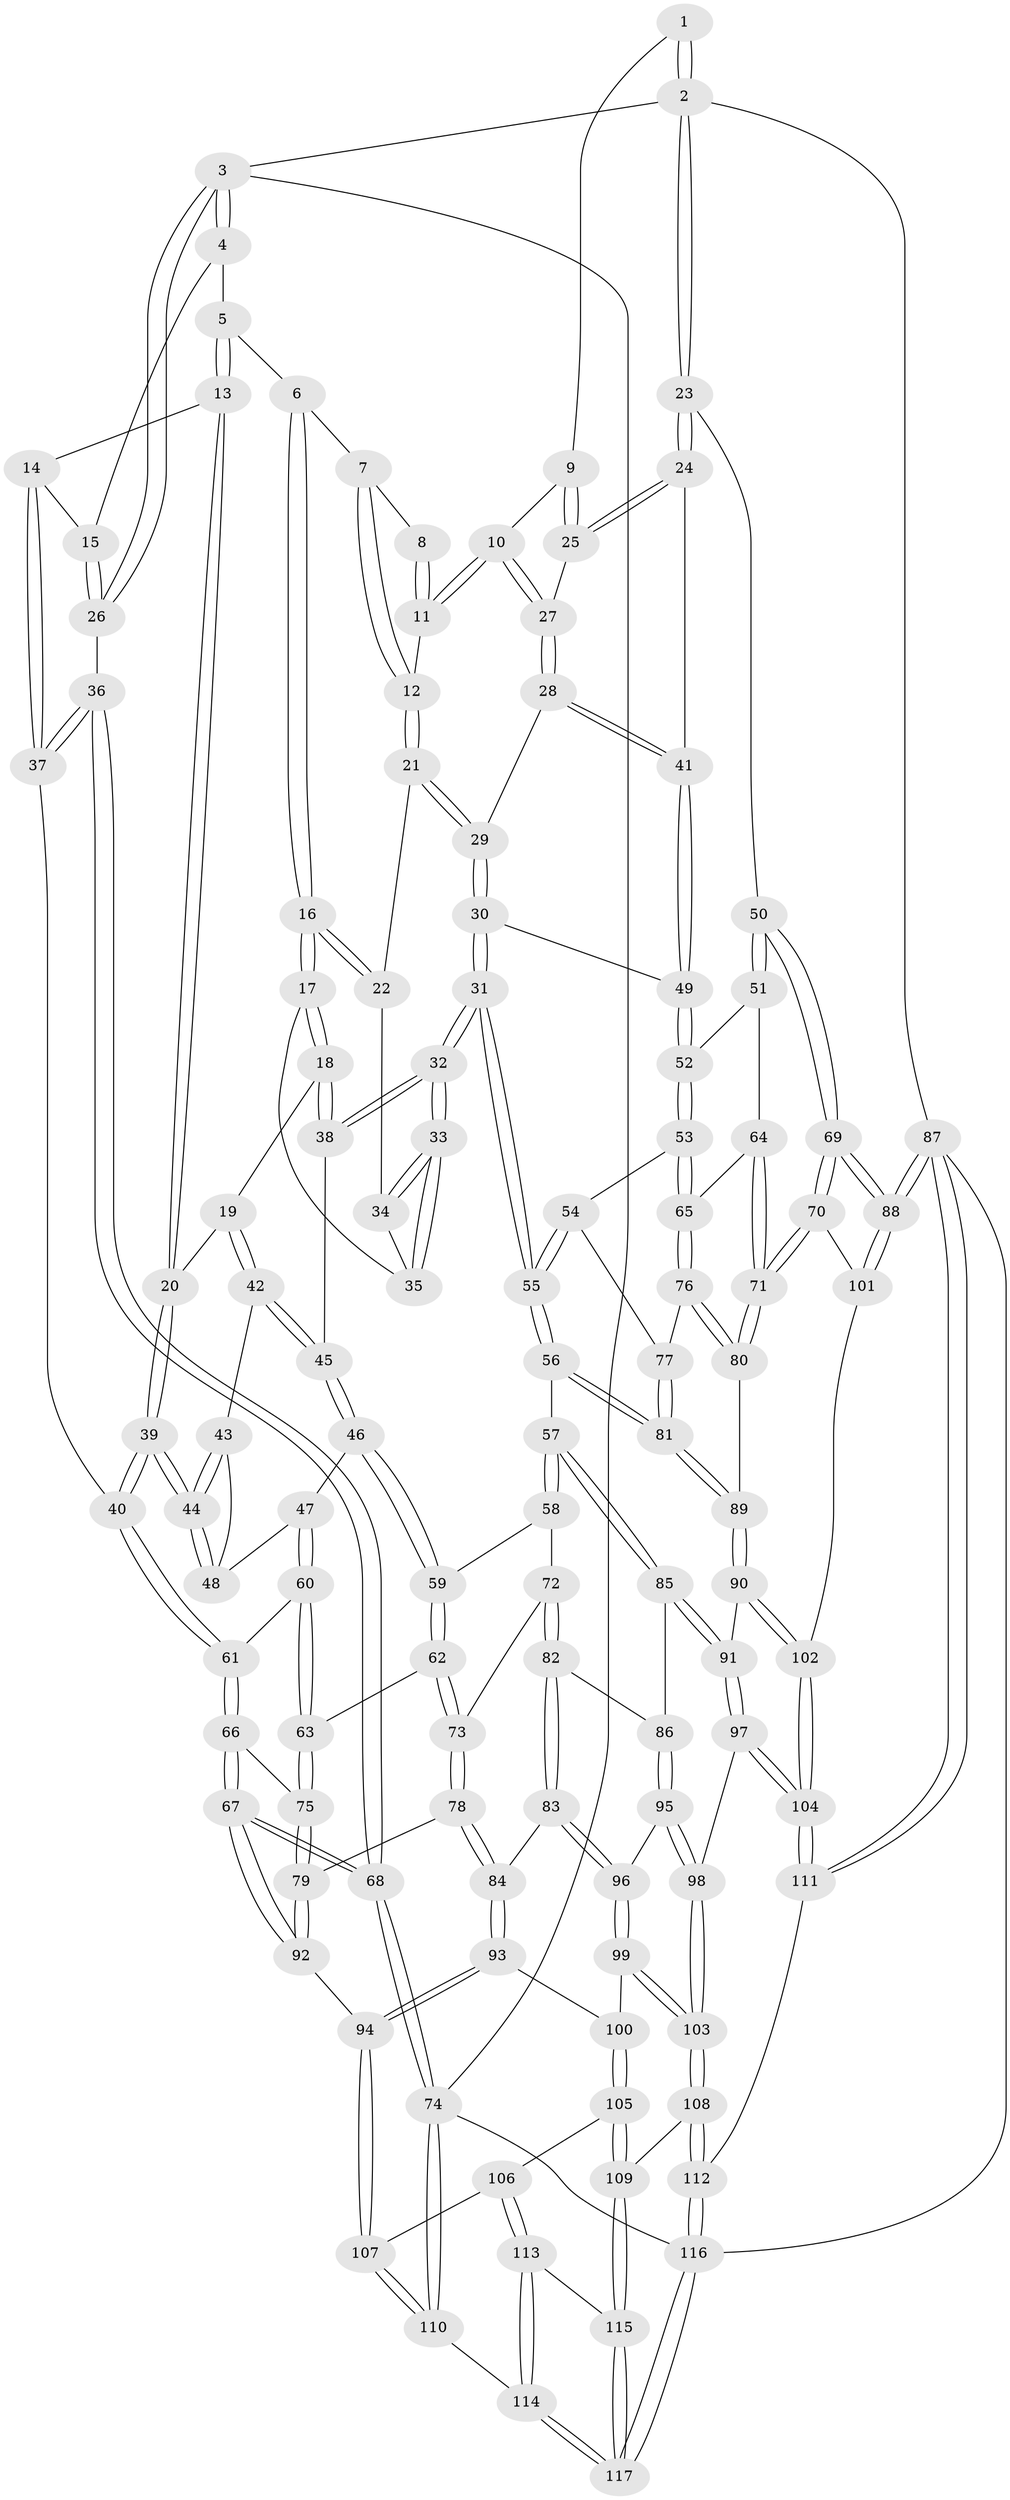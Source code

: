 // coarse degree distribution, {3: 0.43661971830985913, 2: 0.056338028169014086, 4: 0.49295774647887325, 5: 0.014084507042253521}
// Generated by graph-tools (version 1.1) at 2025/38/03/04/25 23:38:31]
// undirected, 117 vertices, 289 edges
graph export_dot {
  node [color=gray90,style=filled];
  1 [pos="+0.9598431794047558+0"];
  2 [pos="+1+0"];
  3 [pos="+0+0"];
  4 [pos="+0.2400325685668771+0"];
  5 [pos="+0.3055275948562717+0"];
  6 [pos="+0.4488926788454273+0"];
  7 [pos="+0.5858739598341186+0"];
  8 [pos="+0.7197248534158561+0"];
  9 [pos="+0.865763644100692+0.016835379746162577"];
  10 [pos="+0.7876798466025412+0.057680612923385305"];
  11 [pos="+0.7679500190479684+0.02970410216710926"];
  12 [pos="+0.646583827779959+0.029075161835546093"];
  13 [pos="+0.28137750999033845+0.14330209086492304"];
  14 [pos="+0.16743525718890806+0.11690614421301385"];
  15 [pos="+0.17434491824862583+0.0375091113672161"];
  16 [pos="+0.4521609124782983+0.052278121306725926"];
  17 [pos="+0.42821195285026253+0.12514569453989222"];
  18 [pos="+0.3771594880737609+0.16090367737533723"];
  19 [pos="+0.3208632592789411+0.1635905247567979"];
  20 [pos="+0.28964888411441275+0.1508418512808984"];
  21 [pos="+0.6464377289430518+0.04850027862177015"];
  22 [pos="+0.5865509860316785+0.09192015472115486"];
  23 [pos="+1+0.15973534210811044"];
  24 [pos="+1+0.1793602694607958"];
  25 [pos="+0.9178298521858632+0.10708212479210652"];
  26 [pos="+0+0"];
  27 [pos="+0.7581378996621068+0.15883041067800274"];
  28 [pos="+0.7468658792867606+0.1716548320876801"];
  29 [pos="+0.739824594893802+0.1763091928098277"];
  30 [pos="+0.7031296024642738+0.2554306557685354"];
  31 [pos="+0.6341436870054467+0.30689710060462"];
  32 [pos="+0.6299979915035098+0.30400201719034053"];
  33 [pos="+0.6114217244045489+0.2769139620531228"];
  34 [pos="+0.5829964929002853+0.1160870637414715"];
  35 [pos="+0.47311055106172356+0.1536975114381182"];
  36 [pos="+0+0.15560296843799973"];
  37 [pos="+0+0.20715185149673526"];
  38 [pos="+0.42424295938212747+0.2922133314010147"];
  39 [pos="+0.1413739827916087+0.344270632404163"];
  40 [pos="+0.13538346301692866+0.3457849716922899"];
  41 [pos="+0.9762077524039849+0.23639339629725153"];
  42 [pos="+0.31010579138849875+0.22898148629347376"];
  43 [pos="+0.2998083351934677+0.24970594103687602"];
  44 [pos="+0.14597112996788245+0.3444001094033103"];
  45 [pos="+0.37287696978522517+0.36109477922748057"];
  46 [pos="+0.3663795555333339+0.3750605470162943"];
  47 [pos="+0.32396380571324274+0.3812863185495399"];
  48 [pos="+0.28679703153549724+0.36394048505225834"];
  49 [pos="+0.8831104292759497+0.3239008797698447"];
  50 [pos="+1+0.37693766468539014"];
  51 [pos="+0.9713604195285437+0.4220048001083718"];
  52 [pos="+0.8866600994480689+0.3788253714108855"];
  53 [pos="+0.82857263518139+0.45698126296568475"];
  54 [pos="+0.7956820165303369+0.4605549776789726"];
  55 [pos="+0.6288794255788142+0.4394735590575303"];
  56 [pos="+0.6111994665743339+0.46852206343206304"];
  57 [pos="+0.5993813042188119+0.47702907880160095"];
  58 [pos="+0.42731103574061285+0.4279413765478433"];
  59 [pos="+0.40510343342446165+0.41477613761977145"];
  60 [pos="+0.29175059053692887+0.47103385153053395"];
  61 [pos="+0.13389546064740926+0.42621795549267866"];
  62 [pos="+0.3443423040705257+0.5114876012582111"];
  63 [pos="+0.29351839157441595+0.4912280095785405"];
  64 [pos="+0.9596730169418427+0.45660193914916786"];
  65 [pos="+0.8794916632029739+0.5123968280464828"];
  66 [pos="+0.12210472006025841+0.48123190438698205"];
  67 [pos="+0+0.6524257084398258"];
  68 [pos="+0+0.6867471207170944"];
  69 [pos="+1+0.6856750273615982"];
  70 [pos="+1+0.6687010114949403"];
  71 [pos="+1+0.6384264872793071"];
  72 [pos="+0.3843747100927555+0.5410383988077452"];
  73 [pos="+0.3476685581261391+0.5157950563569065"];
  74 [pos="+0+0.7350524473067672"];
  75 [pos="+0.22819386771086062+0.5720046789077973"];
  76 [pos="+0.8989167132039758+0.5572726287410598"];
  77 [pos="+0.8009318197950961+0.5611132113857791"];
  78 [pos="+0.28646856286053585+0.6151395597690188"];
  79 [pos="+0.2321096027966747+0.584861736450859"];
  80 [pos="+0.9226408391921357+0.5941339903124224"];
  81 [pos="+0.7596016271019732+0.6376007318514599"];
  82 [pos="+0.4050539358446076+0.5754573479576885"];
  83 [pos="+0.33243124984646855+0.637691381149575"];
  84 [pos="+0.30580734589209074+0.6303850648895478"];
  85 [pos="+0.5537752975564768+0.5594251817759489"];
  86 [pos="+0.5152757117337404+0.5790095590118057"];
  87 [pos="+1+1"];
  88 [pos="+1+1"];
  89 [pos="+0.7636600838270595+0.6461020714580116"];
  90 [pos="+0.7557802161010141+0.7047735161116586"];
  91 [pos="+0.6017517138380186+0.6962408148595116"];
  92 [pos="+0.1535670500383998+0.682296662681839"];
  93 [pos="+0.26950440704591494+0.6922573941707947"];
  94 [pos="+0.20292990883935003+0.7540474336047582"];
  95 [pos="+0.4415409421842987+0.7175563599381282"];
  96 [pos="+0.3651640728424744+0.6966099319701643"];
  97 [pos="+0.5812103765942218+0.7515644634988535"];
  98 [pos="+0.4797652044405894+0.7951170920508503"];
  99 [pos="+0.3257695277167249+0.7581205894404299"];
  100 [pos="+0.321076501253259+0.7609861806633604"];
  101 [pos="+0.8136339010827911+0.8135040752375512"];
  102 [pos="+0.8036378162695529+0.8137328898783596"];
  103 [pos="+0.46049798921286783+0.8500942998586645"];
  104 [pos="+0.7150628660692131+0.9005881921951193"];
  105 [pos="+0.27652323896635045+0.7994696644263937"];
  106 [pos="+0.22060845153024433+0.8171231270878605"];
  107 [pos="+0.21732759582206165+0.8118336521999094"];
  108 [pos="+0.45777063529520967+0.8721753463206218"];
  109 [pos="+0.40215407790904195+0.8683102038441933"];
  110 [pos="+0+0.7404235153262729"];
  111 [pos="+0.6138967866874473+1"];
  112 [pos="+0.558492998768622+1"];
  113 [pos="+0.2131714921890305+0.8673325253635255"];
  114 [pos="+0+0.7515829173517337"];
  115 [pos="+0.209286611717662+0.9347177251985629"];
  116 [pos="+0.2343633186169904+1"];
  117 [pos="+0.1946915082116201+0.9819145060936196"];
  1 -- 2;
  1 -- 2;
  1 -- 9;
  2 -- 3;
  2 -- 23;
  2 -- 23;
  2 -- 87;
  3 -- 4;
  3 -- 4;
  3 -- 26;
  3 -- 26;
  3 -- 74;
  4 -- 5;
  4 -- 15;
  5 -- 6;
  5 -- 13;
  5 -- 13;
  6 -- 7;
  6 -- 16;
  6 -- 16;
  7 -- 8;
  7 -- 12;
  7 -- 12;
  8 -- 11;
  8 -- 11;
  9 -- 10;
  9 -- 25;
  9 -- 25;
  10 -- 11;
  10 -- 11;
  10 -- 27;
  10 -- 27;
  11 -- 12;
  12 -- 21;
  12 -- 21;
  13 -- 14;
  13 -- 20;
  13 -- 20;
  14 -- 15;
  14 -- 37;
  14 -- 37;
  15 -- 26;
  15 -- 26;
  16 -- 17;
  16 -- 17;
  16 -- 22;
  16 -- 22;
  17 -- 18;
  17 -- 18;
  17 -- 35;
  18 -- 19;
  18 -- 38;
  18 -- 38;
  19 -- 20;
  19 -- 42;
  19 -- 42;
  20 -- 39;
  20 -- 39;
  21 -- 22;
  21 -- 29;
  21 -- 29;
  22 -- 34;
  23 -- 24;
  23 -- 24;
  23 -- 50;
  24 -- 25;
  24 -- 25;
  24 -- 41;
  25 -- 27;
  26 -- 36;
  27 -- 28;
  27 -- 28;
  28 -- 29;
  28 -- 41;
  28 -- 41;
  29 -- 30;
  29 -- 30;
  30 -- 31;
  30 -- 31;
  30 -- 49;
  31 -- 32;
  31 -- 32;
  31 -- 55;
  31 -- 55;
  32 -- 33;
  32 -- 33;
  32 -- 38;
  32 -- 38;
  33 -- 34;
  33 -- 34;
  33 -- 35;
  33 -- 35;
  34 -- 35;
  36 -- 37;
  36 -- 37;
  36 -- 68;
  36 -- 68;
  37 -- 40;
  38 -- 45;
  39 -- 40;
  39 -- 40;
  39 -- 44;
  39 -- 44;
  40 -- 61;
  40 -- 61;
  41 -- 49;
  41 -- 49;
  42 -- 43;
  42 -- 45;
  42 -- 45;
  43 -- 44;
  43 -- 44;
  43 -- 48;
  44 -- 48;
  44 -- 48;
  45 -- 46;
  45 -- 46;
  46 -- 47;
  46 -- 59;
  46 -- 59;
  47 -- 48;
  47 -- 60;
  47 -- 60;
  49 -- 52;
  49 -- 52;
  50 -- 51;
  50 -- 51;
  50 -- 69;
  50 -- 69;
  51 -- 52;
  51 -- 64;
  52 -- 53;
  52 -- 53;
  53 -- 54;
  53 -- 65;
  53 -- 65;
  54 -- 55;
  54 -- 55;
  54 -- 77;
  55 -- 56;
  55 -- 56;
  56 -- 57;
  56 -- 81;
  56 -- 81;
  57 -- 58;
  57 -- 58;
  57 -- 85;
  57 -- 85;
  58 -- 59;
  58 -- 72;
  59 -- 62;
  59 -- 62;
  60 -- 61;
  60 -- 63;
  60 -- 63;
  61 -- 66;
  61 -- 66;
  62 -- 63;
  62 -- 73;
  62 -- 73;
  63 -- 75;
  63 -- 75;
  64 -- 65;
  64 -- 71;
  64 -- 71;
  65 -- 76;
  65 -- 76;
  66 -- 67;
  66 -- 67;
  66 -- 75;
  67 -- 68;
  67 -- 68;
  67 -- 92;
  67 -- 92;
  68 -- 74;
  68 -- 74;
  69 -- 70;
  69 -- 70;
  69 -- 88;
  69 -- 88;
  70 -- 71;
  70 -- 71;
  70 -- 101;
  71 -- 80;
  71 -- 80;
  72 -- 73;
  72 -- 82;
  72 -- 82;
  73 -- 78;
  73 -- 78;
  74 -- 110;
  74 -- 110;
  74 -- 116;
  75 -- 79;
  75 -- 79;
  76 -- 77;
  76 -- 80;
  76 -- 80;
  77 -- 81;
  77 -- 81;
  78 -- 79;
  78 -- 84;
  78 -- 84;
  79 -- 92;
  79 -- 92;
  80 -- 89;
  81 -- 89;
  81 -- 89;
  82 -- 83;
  82 -- 83;
  82 -- 86;
  83 -- 84;
  83 -- 96;
  83 -- 96;
  84 -- 93;
  84 -- 93;
  85 -- 86;
  85 -- 91;
  85 -- 91;
  86 -- 95;
  86 -- 95;
  87 -- 88;
  87 -- 88;
  87 -- 111;
  87 -- 111;
  87 -- 116;
  88 -- 101;
  88 -- 101;
  89 -- 90;
  89 -- 90;
  90 -- 91;
  90 -- 102;
  90 -- 102;
  91 -- 97;
  91 -- 97;
  92 -- 94;
  93 -- 94;
  93 -- 94;
  93 -- 100;
  94 -- 107;
  94 -- 107;
  95 -- 96;
  95 -- 98;
  95 -- 98;
  96 -- 99;
  96 -- 99;
  97 -- 98;
  97 -- 104;
  97 -- 104;
  98 -- 103;
  98 -- 103;
  99 -- 100;
  99 -- 103;
  99 -- 103;
  100 -- 105;
  100 -- 105;
  101 -- 102;
  102 -- 104;
  102 -- 104;
  103 -- 108;
  103 -- 108;
  104 -- 111;
  104 -- 111;
  105 -- 106;
  105 -- 109;
  105 -- 109;
  106 -- 107;
  106 -- 113;
  106 -- 113;
  107 -- 110;
  107 -- 110;
  108 -- 109;
  108 -- 112;
  108 -- 112;
  109 -- 115;
  109 -- 115;
  110 -- 114;
  111 -- 112;
  112 -- 116;
  112 -- 116;
  113 -- 114;
  113 -- 114;
  113 -- 115;
  114 -- 117;
  114 -- 117;
  115 -- 117;
  115 -- 117;
  116 -- 117;
  116 -- 117;
}
